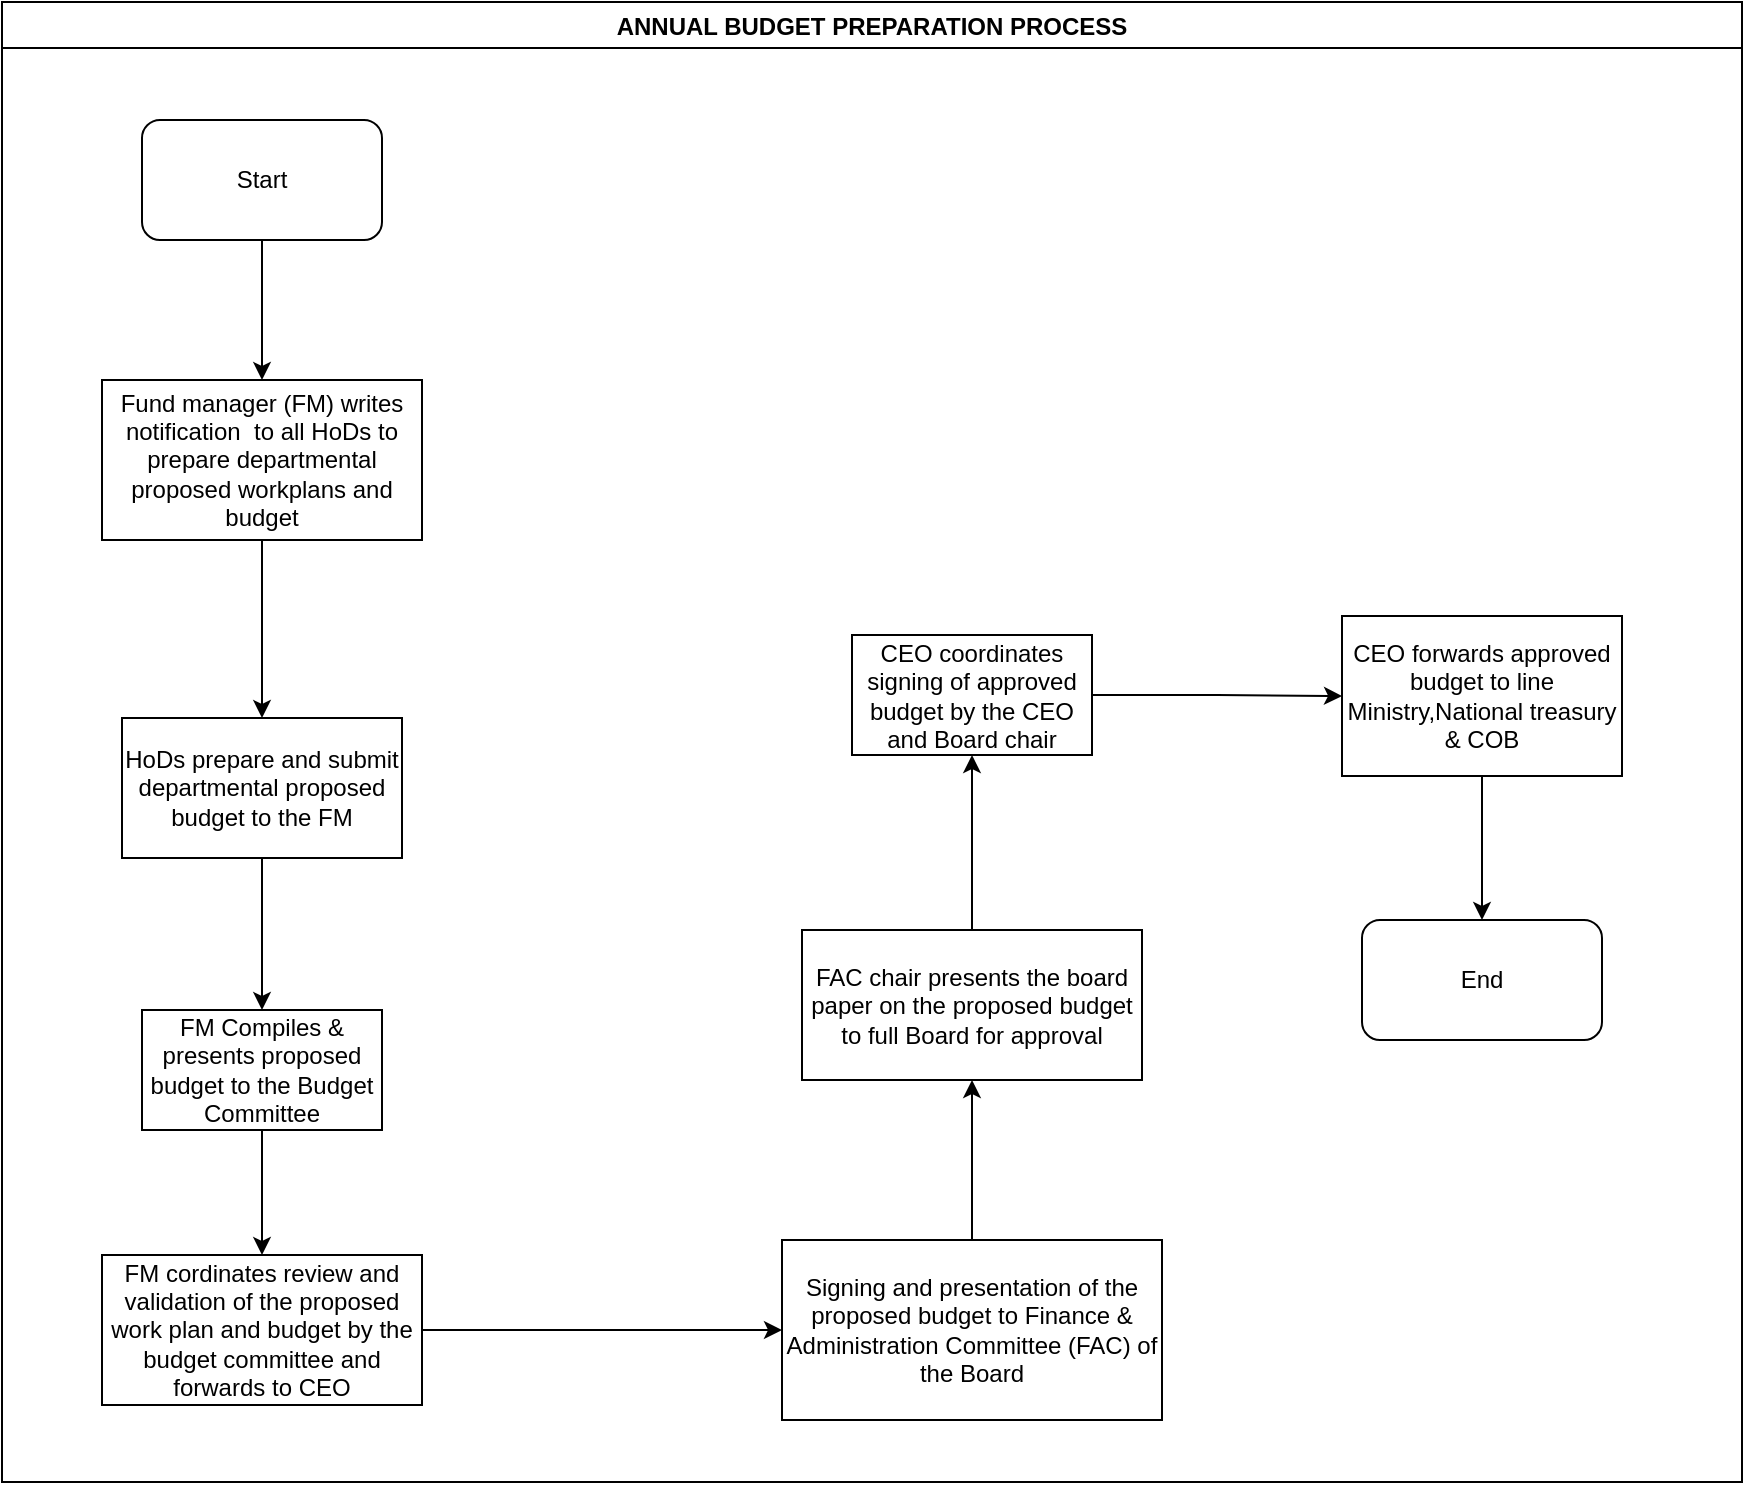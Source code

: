<mxfile version="14.7.7" type="github">
  <diagram id="Up9UbGRrX_nPrRD4ef_L" name="Page-1">
    <mxGraphModel dx="1038" dy="508" grid="1" gridSize="10" guides="1" tooltips="1" connect="1" arrows="1" fold="1" page="1" pageScale="1" pageWidth="1169" pageHeight="827" math="0" shadow="0">
      <root>
        <mxCell id="0" />
        <mxCell id="1" parent="0" />
        <mxCell id="DuP928JgmqVkN7yUHcAI-1" value="ANNUAL BUDGET PREPARATION PROCESS" style="swimlane;" vertex="1" parent="1">
          <mxGeometry x="10" y="30" width="870" height="740" as="geometry" />
        </mxCell>
        <mxCell id="DuP928JgmqVkN7yUHcAI-2" value="Start" style="rounded=1;whiteSpace=wrap;html=1;" vertex="1" parent="DuP928JgmqVkN7yUHcAI-1">
          <mxGeometry x="70" y="59" width="120" height="60" as="geometry" />
        </mxCell>
        <mxCell id="DuP928JgmqVkN7yUHcAI-4" value="Fund manager (FM) writes notification&amp;nbsp; to all HoDs to prepare departmental proposed workplans and budget " style="rounded=0;whiteSpace=wrap;html=1;" vertex="1" parent="DuP928JgmqVkN7yUHcAI-1">
          <mxGeometry x="50" y="189" width="160" height="80" as="geometry" />
        </mxCell>
        <mxCell id="DuP928JgmqVkN7yUHcAI-6" value="" style="edgeStyle=orthogonalEdgeStyle;rounded=0;orthogonalLoop=1;jettySize=auto;html=1;entryX=0.5;entryY=0;entryDx=0;entryDy=0;exitX=0.5;exitY=1;exitDx=0;exitDy=0;" edge="1" parent="DuP928JgmqVkN7yUHcAI-1" source="DuP928JgmqVkN7yUHcAI-2" target="DuP928JgmqVkN7yUHcAI-4">
          <mxGeometry relative="1" as="geometry">
            <mxPoint x="130" y="199" as="targetPoint" />
            <Array as="points">
              <mxPoint x="130" y="169" />
              <mxPoint x="130" y="169" />
            </Array>
          </mxGeometry>
        </mxCell>
        <mxCell id="DuP928JgmqVkN7yUHcAI-11" value="FM &lt;span lang=&quot;EN-GB&quot;&gt;cordinates review and validation of the proposed work plan and budget by the budget committee and forwards to CEO &lt;/span&gt;" style="whiteSpace=wrap;html=1;rounded=0;" vertex="1" parent="DuP928JgmqVkN7yUHcAI-1">
          <mxGeometry x="50" y="626.5" width="160" height="75" as="geometry" />
        </mxCell>
        <mxCell id="DuP928JgmqVkN7yUHcAI-7" value="HoDs &lt;span lang=&quot;EN-GB&quot;&gt;prepare and submit departmental proposed budget to the FM &lt;/span&gt;" style="whiteSpace=wrap;html=1;rounded=0;" vertex="1" parent="DuP928JgmqVkN7yUHcAI-1">
          <mxGeometry x="60" y="358" width="140" height="70" as="geometry" />
        </mxCell>
        <mxCell id="DuP928JgmqVkN7yUHcAI-8" value="" style="edgeStyle=orthogonalEdgeStyle;rounded=0;orthogonalLoop=1;jettySize=auto;html=1;" edge="1" parent="DuP928JgmqVkN7yUHcAI-1" source="DuP928JgmqVkN7yUHcAI-4" target="DuP928JgmqVkN7yUHcAI-7">
          <mxGeometry relative="1" as="geometry" />
        </mxCell>
        <mxCell id="DuP928JgmqVkN7yUHcAI-9" value="&lt;span lang=&quot;EN-GB&quot;&gt;FM Compiles &amp;amp; presents proposed budget to the Budget Committee &lt;/span&gt;" style="whiteSpace=wrap;html=1;rounded=0;" vertex="1" parent="DuP928JgmqVkN7yUHcAI-1">
          <mxGeometry x="70" y="504" width="120" height="60" as="geometry" />
        </mxCell>
        <mxCell id="DuP928JgmqVkN7yUHcAI-10" value="" style="edgeStyle=orthogonalEdgeStyle;rounded=0;orthogonalLoop=1;jettySize=auto;html=1;" edge="1" parent="DuP928JgmqVkN7yUHcAI-1" source="DuP928JgmqVkN7yUHcAI-7" target="DuP928JgmqVkN7yUHcAI-9">
          <mxGeometry relative="1" as="geometry" />
        </mxCell>
        <mxCell id="DuP928JgmqVkN7yUHcAI-12" value="" style="edgeStyle=orthogonalEdgeStyle;rounded=0;orthogonalLoop=1;jettySize=auto;html=1;" edge="1" parent="DuP928JgmqVkN7yUHcAI-1" source="DuP928JgmqVkN7yUHcAI-9" target="DuP928JgmqVkN7yUHcAI-11">
          <mxGeometry relative="1" as="geometry" />
        </mxCell>
        <mxCell id="DuP928JgmqVkN7yUHcAI-19" value="&lt;span lang=&quot;EN-GB&quot;&gt;CEO forwards approved budget to line Ministry,National treasury &amp;amp; COB&lt;/span&gt;&lt;b&gt;&lt;span lang=&quot;EN-GB&quot;&gt; &lt;/span&gt;&lt;/b&gt;" style="whiteSpace=wrap;html=1;rounded=0;" vertex="1" parent="DuP928JgmqVkN7yUHcAI-1">
          <mxGeometry x="670" y="307" width="140" height="80" as="geometry" />
        </mxCell>
        <mxCell id="DuP928JgmqVkN7yUHcAI-23" value="End" style="rounded=1;whiteSpace=wrap;html=1;" vertex="1" parent="DuP928JgmqVkN7yUHcAI-1">
          <mxGeometry x="680" y="459" width="120" height="60" as="geometry" />
        </mxCell>
        <mxCell id="DuP928JgmqVkN7yUHcAI-22" value="" style="edgeStyle=orthogonalEdgeStyle;rounded=0;orthogonalLoop=1;jettySize=auto;html=1;entryX=0.5;entryY=0;entryDx=0;entryDy=0;" edge="1" parent="DuP928JgmqVkN7yUHcAI-1" source="DuP928JgmqVkN7yUHcAI-19" target="DuP928JgmqVkN7yUHcAI-23">
          <mxGeometry relative="1" as="geometry">
            <mxPoint x="740" y="456.5" as="targetPoint" />
          </mxGeometry>
        </mxCell>
        <mxCell id="DuP928JgmqVkN7yUHcAI-14" value="" style="edgeStyle=orthogonalEdgeStyle;rounded=0;orthogonalLoop=1;jettySize=auto;html=1;" edge="1" parent="1" source="DuP928JgmqVkN7yUHcAI-11" target="DuP928JgmqVkN7yUHcAI-13">
          <mxGeometry relative="1" as="geometry" />
        </mxCell>
        <mxCell id="DuP928JgmqVkN7yUHcAI-16" value="" style="edgeStyle=orthogonalEdgeStyle;rounded=0;orthogonalLoop=1;jettySize=auto;html=1;" edge="1" parent="1" source="DuP928JgmqVkN7yUHcAI-13" target="DuP928JgmqVkN7yUHcAI-15">
          <mxGeometry relative="1" as="geometry" />
        </mxCell>
        <mxCell id="DuP928JgmqVkN7yUHcAI-13" value="Signing and presentation of the proposed budget to Finance &amp;amp; Administration Committee (FAC) of the Board" style="rounded=0;whiteSpace=wrap;html=1;" vertex="1" parent="1">
          <mxGeometry x="400" y="649" width="190" height="90" as="geometry" />
        </mxCell>
        <mxCell id="DuP928JgmqVkN7yUHcAI-18" value="" style="edgeStyle=orthogonalEdgeStyle;rounded=0;orthogonalLoop=1;jettySize=auto;html=1;" edge="1" parent="1" source="DuP928JgmqVkN7yUHcAI-15" target="DuP928JgmqVkN7yUHcAI-17">
          <mxGeometry relative="1" as="geometry" />
        </mxCell>
        <mxCell id="DuP928JgmqVkN7yUHcAI-15" value="FAC chair presents the board paper on the proposed budget to full Board for approval " style="whiteSpace=wrap;html=1;rounded=0;" vertex="1" parent="1">
          <mxGeometry x="410" y="494" width="170" height="75" as="geometry" />
        </mxCell>
        <mxCell id="DuP928JgmqVkN7yUHcAI-20" value="" style="edgeStyle=orthogonalEdgeStyle;rounded=0;orthogonalLoop=1;jettySize=auto;html=1;" edge="1" parent="1" source="DuP928JgmqVkN7yUHcAI-17" target="DuP928JgmqVkN7yUHcAI-19">
          <mxGeometry relative="1" as="geometry" />
        </mxCell>
        <mxCell id="DuP928JgmqVkN7yUHcAI-17" value="CEO coordinates signing of approved budget by the CEO and Board chair" style="whiteSpace=wrap;html=1;rounded=0;" vertex="1" parent="1">
          <mxGeometry x="435" y="346.5" width="120" height="60" as="geometry" />
        </mxCell>
      </root>
    </mxGraphModel>
  </diagram>
</mxfile>
